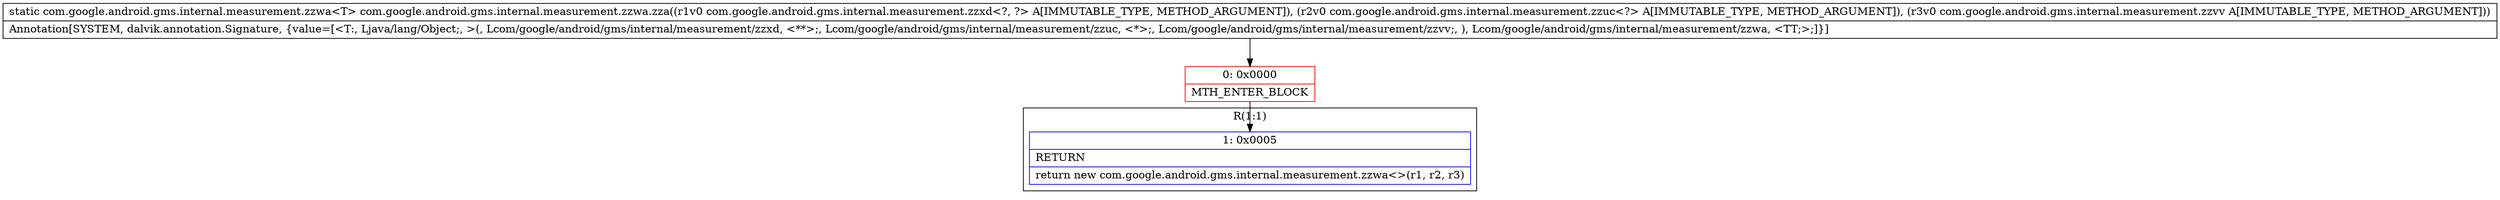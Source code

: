 digraph "CFG forcom.google.android.gms.internal.measurement.zzwa.zza(Lcom\/google\/android\/gms\/internal\/measurement\/zzxd;Lcom\/google\/android\/gms\/internal\/measurement\/zzuc;Lcom\/google\/android\/gms\/internal\/measurement\/zzvv;)Lcom\/google\/android\/gms\/internal\/measurement\/zzwa;" {
subgraph cluster_Region_755276607 {
label = "R(1:1)";
node [shape=record,color=blue];
Node_1 [shape=record,label="{1\:\ 0x0005|RETURN\l|return new com.google.android.gms.internal.measurement.zzwa\<\>(r1, r2, r3)\l}"];
}
Node_0 [shape=record,color=red,label="{0\:\ 0x0000|MTH_ENTER_BLOCK\l}"];
MethodNode[shape=record,label="{static com.google.android.gms.internal.measurement.zzwa\<T\> com.google.android.gms.internal.measurement.zzwa.zza((r1v0 com.google.android.gms.internal.measurement.zzxd\<?, ?\> A[IMMUTABLE_TYPE, METHOD_ARGUMENT]), (r2v0 com.google.android.gms.internal.measurement.zzuc\<?\> A[IMMUTABLE_TYPE, METHOD_ARGUMENT]), (r3v0 com.google.android.gms.internal.measurement.zzvv A[IMMUTABLE_TYPE, METHOD_ARGUMENT]))  | Annotation[SYSTEM, dalvik.annotation.Signature, \{value=[\<T:, Ljava\/lang\/Object;, \>(, Lcom\/google\/android\/gms\/internal\/measurement\/zzxd, \<**\>;, Lcom\/google\/android\/gms\/internal\/measurement\/zzuc, \<*\>;, Lcom\/google\/android\/gms\/internal\/measurement\/zzvv;, ), Lcom\/google\/android\/gms\/internal\/measurement\/zzwa, \<TT;\>;]\}]\l}"];
MethodNode -> Node_0;
Node_0 -> Node_1;
}

